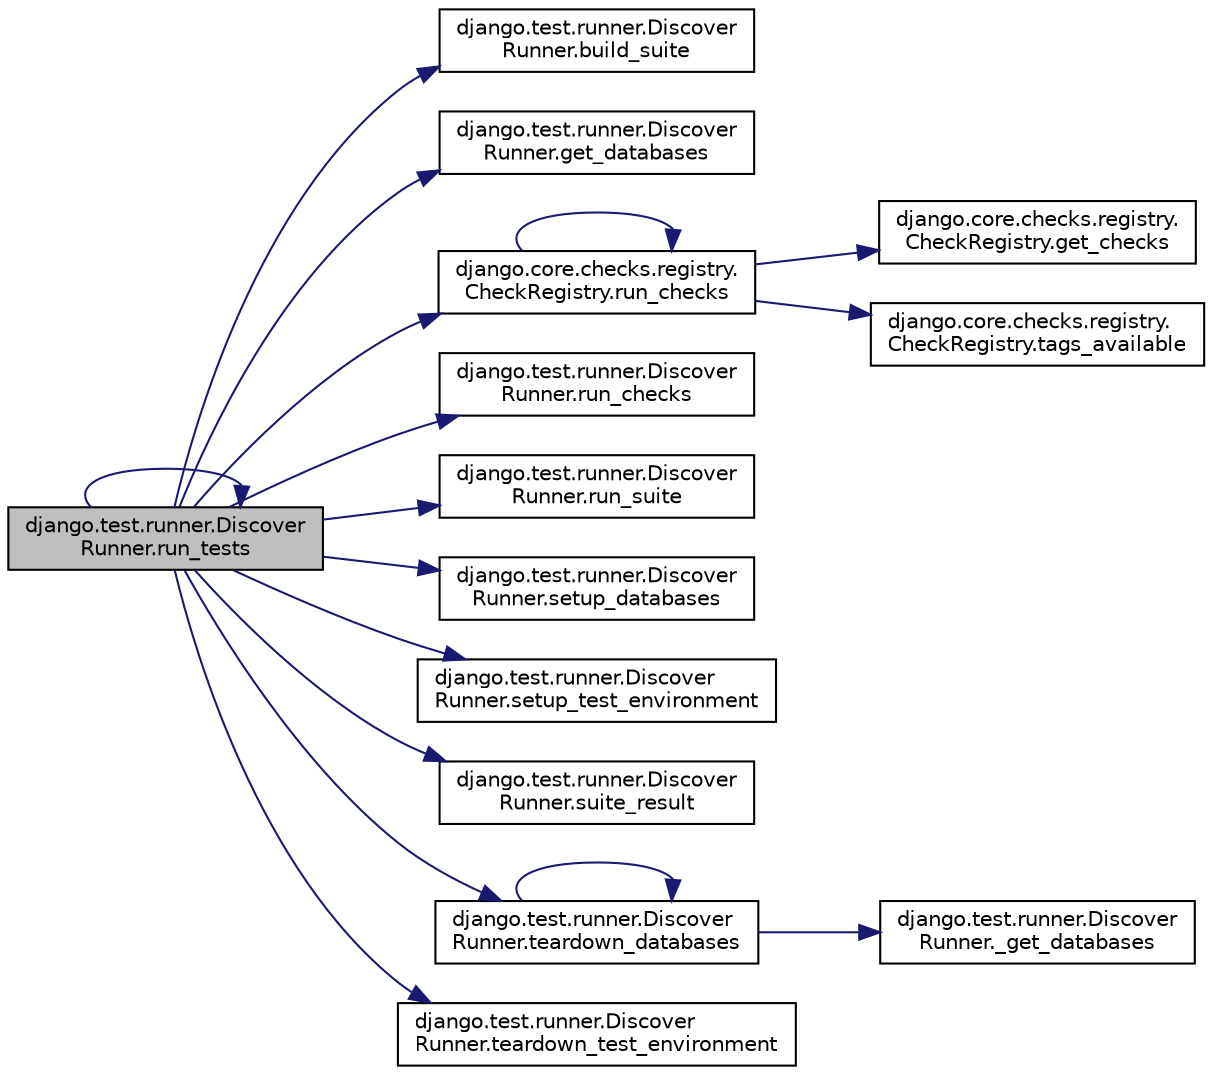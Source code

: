 digraph "django.test.runner.DiscoverRunner.run_tests"
{
 // LATEX_PDF_SIZE
  edge [fontname="Helvetica",fontsize="10",labelfontname="Helvetica",labelfontsize="10"];
  node [fontname="Helvetica",fontsize="10",shape=record];
  rankdir="LR";
  Node1 [label="django.test.runner.Discover\lRunner.run_tests",height=0.2,width=0.4,color="black", fillcolor="grey75", style="filled", fontcolor="black",tooltip=" "];
  Node1 -> Node2 [color="midnightblue",fontsize="10",style="solid",fontname="Helvetica"];
  Node2 [label="django.test.runner.Discover\lRunner.build_suite",height=0.2,width=0.4,color="black", fillcolor="white", style="filled",URL="$d6/d69/classdjango_1_1test_1_1runner_1_1_discover_runner.html#aaa3949da5d01e6a980998d91d7c7f689",tooltip=" "];
  Node1 -> Node3 [color="midnightblue",fontsize="10",style="solid",fontname="Helvetica"];
  Node3 [label="django.test.runner.Discover\lRunner.get_databases",height=0.2,width=0.4,color="black", fillcolor="white", style="filled",URL="$d6/d69/classdjango_1_1test_1_1runner_1_1_discover_runner.html#a6b1dbc9c73037fcffbd2e32716a29080",tooltip=" "];
  Node1 -> Node4 [color="midnightblue",fontsize="10",style="solid",fontname="Helvetica"];
  Node4 [label="django.core.checks.registry.\lCheckRegistry.run_checks",height=0.2,width=0.4,color="black", fillcolor="white", style="filled",URL="$da/d32/classdjango_1_1core_1_1checks_1_1registry_1_1_check_registry.html#a022691b4c75e0710389ee4b74022ceb8",tooltip=" "];
  Node4 -> Node5 [color="midnightblue",fontsize="10",style="solid",fontname="Helvetica"];
  Node5 [label="django.core.checks.registry.\lCheckRegistry.get_checks",height=0.2,width=0.4,color="black", fillcolor="white", style="filled",URL="$da/d32/classdjango_1_1core_1_1checks_1_1registry_1_1_check_registry.html#ab7fd3a82685594c9216802bba63115d4",tooltip=" "];
  Node4 -> Node4 [color="midnightblue",fontsize="10",style="solid",fontname="Helvetica"];
  Node4 -> Node6 [color="midnightblue",fontsize="10",style="solid",fontname="Helvetica"];
  Node6 [label="django.core.checks.registry.\lCheckRegistry.tags_available",height=0.2,width=0.4,color="black", fillcolor="white", style="filled",URL="$da/d32/classdjango_1_1core_1_1checks_1_1registry_1_1_check_registry.html#a01384d6dd86647900f3f75d490e978ac",tooltip=" "];
  Node1 -> Node7 [color="midnightblue",fontsize="10",style="solid",fontname="Helvetica"];
  Node7 [label="django.test.runner.Discover\lRunner.run_checks",height=0.2,width=0.4,color="black", fillcolor="white", style="filled",URL="$d6/d69/classdjango_1_1test_1_1runner_1_1_discover_runner.html#ab2fae4be4716deb2dd30be68dac11e18",tooltip=" "];
  Node1 -> Node8 [color="midnightblue",fontsize="10",style="solid",fontname="Helvetica"];
  Node8 [label="django.test.runner.Discover\lRunner.run_suite",height=0.2,width=0.4,color="black", fillcolor="white", style="filled",URL="$d6/d69/classdjango_1_1test_1_1runner_1_1_discover_runner.html#a1a70fb374f125791fe75f63e3b8a80e3",tooltip=" "];
  Node1 -> Node1 [color="midnightblue",fontsize="10",style="solid",fontname="Helvetica"];
  Node1 -> Node9 [color="midnightblue",fontsize="10",style="solid",fontname="Helvetica"];
  Node9 [label="django.test.runner.Discover\lRunner.setup_databases",height=0.2,width=0.4,color="black", fillcolor="white", style="filled",URL="$d6/d69/classdjango_1_1test_1_1runner_1_1_discover_runner.html#aefbdc31f2bcc0593f698a0ee343ac35a",tooltip=" "];
  Node1 -> Node10 [color="midnightblue",fontsize="10",style="solid",fontname="Helvetica"];
  Node10 [label="django.test.runner.Discover\lRunner.setup_test_environment",height=0.2,width=0.4,color="black", fillcolor="white", style="filled",URL="$d6/d69/classdjango_1_1test_1_1runner_1_1_discover_runner.html#a91b5ed2764a7c3818c34d9df60457c67",tooltip=" "];
  Node1 -> Node11 [color="midnightblue",fontsize="10",style="solid",fontname="Helvetica"];
  Node11 [label="django.test.runner.Discover\lRunner.suite_result",height=0.2,width=0.4,color="black", fillcolor="white", style="filled",URL="$d6/d69/classdjango_1_1test_1_1runner_1_1_discover_runner.html#af74e6d9069fa0fc4658e21693305abff",tooltip=" "];
  Node1 -> Node12 [color="midnightblue",fontsize="10",style="solid",fontname="Helvetica"];
  Node12 [label="django.test.runner.Discover\lRunner.teardown_databases",height=0.2,width=0.4,color="black", fillcolor="white", style="filled",URL="$d6/d69/classdjango_1_1test_1_1runner_1_1_discover_runner.html#a79170c299e1b020ff0b044a9fbb186ed",tooltip=" "];
  Node12 -> Node13 [color="midnightblue",fontsize="10",style="solid",fontname="Helvetica"];
  Node13 [label="django.test.runner.Discover\lRunner._get_databases",height=0.2,width=0.4,color="black", fillcolor="white", style="filled",URL="$d6/d69/classdjango_1_1test_1_1runner_1_1_discover_runner.html#a3ba878a8f4e56a7f8d19298d61a67ee0",tooltip=" "];
  Node12 -> Node12 [color="midnightblue",fontsize="10",style="solid",fontname="Helvetica"];
  Node1 -> Node14 [color="midnightblue",fontsize="10",style="solid",fontname="Helvetica"];
  Node14 [label="django.test.runner.Discover\lRunner.teardown_test_environment",height=0.2,width=0.4,color="black", fillcolor="white", style="filled",URL="$d6/d69/classdjango_1_1test_1_1runner_1_1_discover_runner.html#aa643552788f72b5a87a1faa95728aa4b",tooltip=" "];
}
